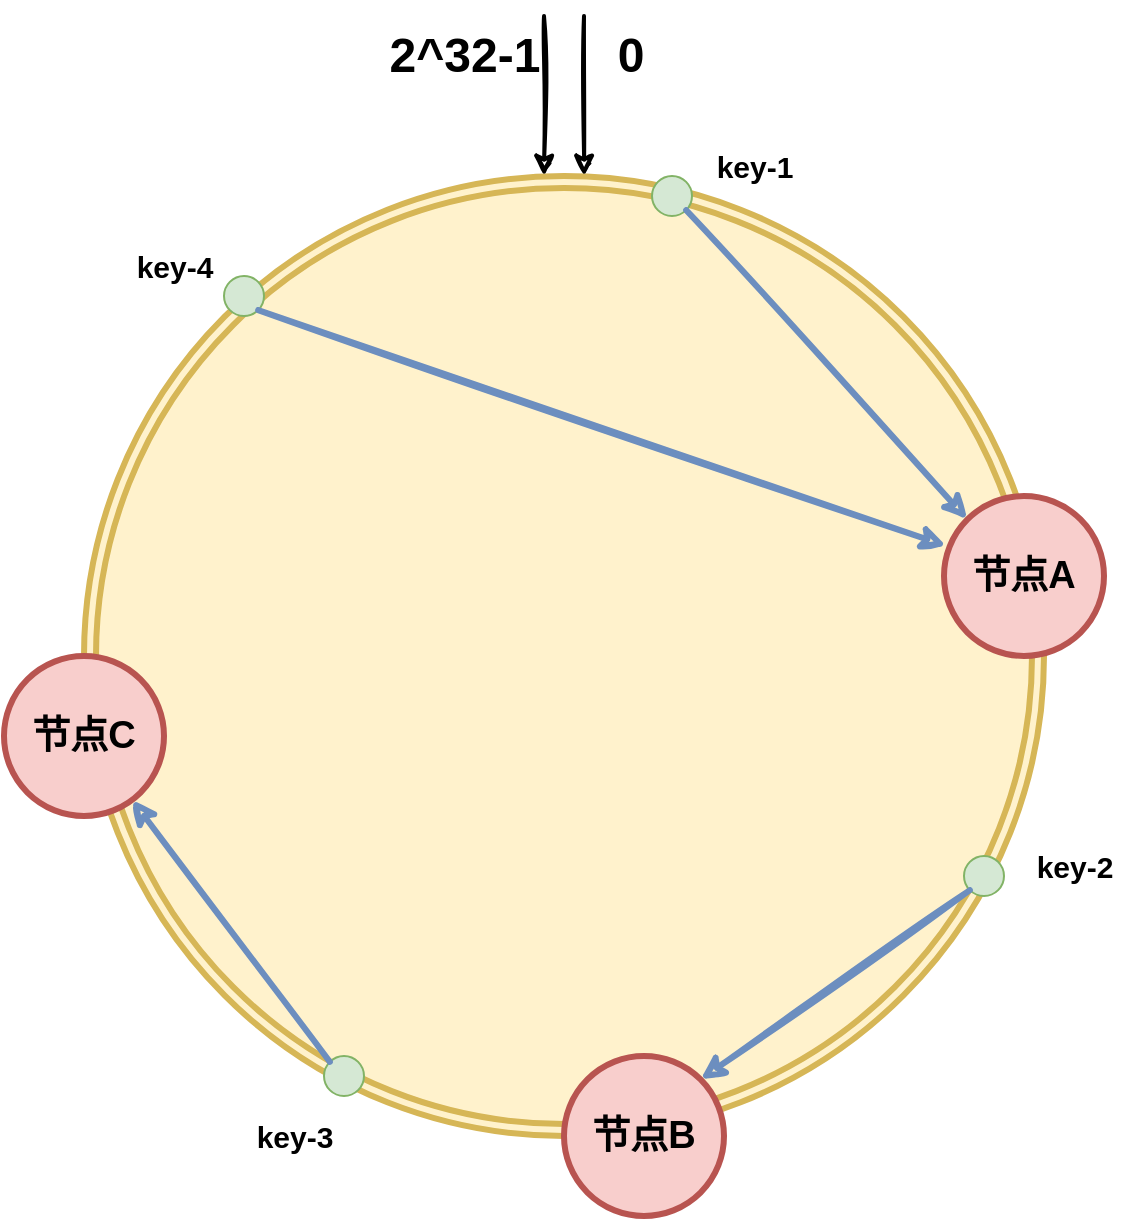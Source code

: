 <mxfile version="20.6.0" type="github">
  <diagram id="p0Xy5N5zpVVpFEQ9Z77o" name="第 1 页">
    <mxGraphModel dx="1720" dy="971" grid="1" gridSize="10" guides="1" tooltips="1" connect="1" arrows="1" fold="1" page="1" pageScale="1" pageWidth="827" pageHeight="1169" math="0" shadow="0">
      <root>
        <mxCell id="0" />
        <mxCell id="1" parent="0" />
        <mxCell id="obxV-kjS7VIb-wBGPzqt-4" value="" style="ellipse;shape=doubleEllipse;whiteSpace=wrap;html=1;aspect=fixed;fillColor=#fff2cc;strokeColor=#d6b656;strokeWidth=3;" vertex="1" parent="1">
          <mxGeometry x="120" y="160" width="480" height="480" as="geometry" />
        </mxCell>
        <mxCell id="obxV-kjS7VIb-wBGPzqt-7" value="节点A" style="ellipse;whiteSpace=wrap;html=1;aspect=fixed;fillColor=#f8cecc;strokeColor=#b85450;strokeWidth=3;fontSize=19;fontStyle=1" vertex="1" parent="1">
          <mxGeometry x="550" y="320" width="80" height="80" as="geometry" />
        </mxCell>
        <mxCell id="obxV-kjS7VIb-wBGPzqt-10" value="" style="ellipse;whiteSpace=wrap;html=1;aspect=fixed;fillColor=#d5e8d4;strokeColor=#82b366;" vertex="1" parent="1">
          <mxGeometry x="404" y="160" width="20" height="20" as="geometry" />
        </mxCell>
        <mxCell id="obxV-kjS7VIb-wBGPzqt-14" value="" style="ellipse;whiteSpace=wrap;html=1;aspect=fixed;fillColor=#d5e8d4;strokeColor=#82b366;" vertex="1" parent="1">
          <mxGeometry x="240" y="600" width="20" height="20" as="geometry" />
        </mxCell>
        <mxCell id="obxV-kjS7VIb-wBGPzqt-15" value="" style="ellipse;whiteSpace=wrap;html=1;aspect=fixed;fillColor=#d5e8d4;strokeColor=#82b366;" vertex="1" parent="1">
          <mxGeometry x="190" y="210" width="20" height="20" as="geometry" />
        </mxCell>
        <mxCell id="obxV-kjS7VIb-wBGPzqt-17" value="" style="endArrow=classic;html=1;rounded=0;entryX=0;entryY=0;entryDx=0;entryDy=0;exitX=1;exitY=1;exitDx=0;exitDy=0;strokeWidth=3;sketch=1;fillColor=#dae8fc;strokeColor=#6c8ebf;" edge="1" parent="1" source="obxV-kjS7VIb-wBGPzqt-10" target="obxV-kjS7VIb-wBGPzqt-7">
          <mxGeometry width="50" height="50" relative="1" as="geometry">
            <mxPoint x="470" y="190" as="sourcePoint" />
            <mxPoint x="550" y="320" as="targetPoint" />
          </mxGeometry>
        </mxCell>
        <mxCell id="obxV-kjS7VIb-wBGPzqt-21" value="节点B" style="ellipse;whiteSpace=wrap;html=1;aspect=fixed;fillColor=#f8cecc;strokeColor=#b85450;strokeWidth=3;fontSize=19;fontStyle=1" vertex="1" parent="1">
          <mxGeometry x="360" y="600" width="80" height="80" as="geometry" />
        </mxCell>
        <mxCell id="obxV-kjS7VIb-wBGPzqt-22" value="" style="ellipse;whiteSpace=wrap;html=1;aspect=fixed;fillColor=#d5e8d4;strokeColor=#82b366;" vertex="1" parent="1">
          <mxGeometry x="560" y="500" width="20" height="20" as="geometry" />
        </mxCell>
        <mxCell id="obxV-kjS7VIb-wBGPzqt-23" value="" style="endArrow=classic;html=1;rounded=0;exitX=0;exitY=1;exitDx=0;exitDy=0;entryX=1;entryY=0;entryDx=0;entryDy=0;strokeWidth=3;sketch=1;fillColor=#dae8fc;strokeColor=#6c8ebf;" edge="1" parent="1" source="obxV-kjS7VIb-wBGPzqt-22" target="obxV-kjS7VIb-wBGPzqt-21">
          <mxGeometry width="50" height="50" relative="1" as="geometry">
            <mxPoint x="620" y="480" as="sourcePoint" />
            <mxPoint x="670" y="430" as="targetPoint" />
          </mxGeometry>
        </mxCell>
        <mxCell id="obxV-kjS7VIb-wBGPzqt-25" value="节点C" style="ellipse;whiteSpace=wrap;html=1;aspect=fixed;fillColor=#f8cecc;strokeColor=#b85450;strokeWidth=3;fontStyle=1;fontSize=19;" vertex="1" parent="1">
          <mxGeometry x="80" y="400" width="80" height="80" as="geometry" />
        </mxCell>
        <mxCell id="obxV-kjS7VIb-wBGPzqt-32" value="" style="endArrow=classic;html=1;rounded=0;exitX=0;exitY=0;exitDx=0;exitDy=0;strokeWidth=3;sketch=1;fillColor=#dae8fc;strokeColor=#6c8ebf;" edge="1" parent="1" source="obxV-kjS7VIb-wBGPzqt-14" target="obxV-kjS7VIb-wBGPzqt-25">
          <mxGeometry width="50" height="50" relative="1" as="geometry">
            <mxPoint x="20" y="540" as="sourcePoint" />
            <mxPoint x="70" y="490" as="targetPoint" />
          </mxGeometry>
        </mxCell>
        <mxCell id="obxV-kjS7VIb-wBGPzqt-34" value="" style="endArrow=classic;html=1;rounded=0;exitX=1;exitY=1;exitDx=0;exitDy=0;entryX=0.014;entryY=0.312;entryDx=0;entryDy=0;entryPerimeter=0;sketch=1;strokeWidth=3;fillColor=#dae8fc;strokeColor=#6c8ebf;" edge="1" parent="1" source="obxV-kjS7VIb-wBGPzqt-15" target="obxV-kjS7VIb-wBGPzqt-7">
          <mxGeometry width="50" height="50" relative="1" as="geometry">
            <mxPoint x="90" y="230" as="sourcePoint" />
            <mxPoint x="140" y="180" as="targetPoint" />
          </mxGeometry>
        </mxCell>
        <mxCell id="obxV-kjS7VIb-wBGPzqt-35" value="" style="endArrow=classic;html=1;rounded=0;entryX=0.521;entryY=0;entryDx=0;entryDy=0;entryPerimeter=0;sketch=1;strokeWidth=2;" edge="1" parent="1" target="obxV-kjS7VIb-wBGPzqt-4">
          <mxGeometry width="50" height="50" relative="1" as="geometry">
            <mxPoint x="370" y="80" as="sourcePoint" />
            <mxPoint x="110" y="100" as="targetPoint" />
          </mxGeometry>
        </mxCell>
        <mxCell id="obxV-kjS7VIb-wBGPzqt-36" value="" style="endArrow=classic;html=1;rounded=0;entryX=0.521;entryY=0;entryDx=0;entryDy=0;entryPerimeter=0;sketch=1;strokeWidth=2;" edge="1" parent="1">
          <mxGeometry width="50" height="50" relative="1" as="geometry">
            <mxPoint x="350" y="80" as="sourcePoint" />
            <mxPoint x="350.08" y="160" as="targetPoint" />
          </mxGeometry>
        </mxCell>
        <mxCell id="obxV-kjS7VIb-wBGPzqt-37" value="0" style="text;strokeColor=none;fillColor=none;html=1;fontSize=24;fontStyle=1;verticalAlign=middle;align=center;sketch=0;" vertex="1" parent="1">
          <mxGeometry x="373" y="80" width="40" height="40" as="geometry" />
        </mxCell>
        <mxCell id="obxV-kjS7VIb-wBGPzqt-38" value="2^32-1" style="text;strokeColor=none;fillColor=none;html=1;fontSize=24;fontStyle=1;verticalAlign=middle;align=center;sketch=0;" vertex="1" parent="1">
          <mxGeometry x="290" y="80" width="40" height="40" as="geometry" />
        </mxCell>
        <mxCell id="obxV-kjS7VIb-wBGPzqt-41" value="key-4" style="text;strokeColor=none;fillColor=none;html=1;fontSize=15;fontStyle=1;verticalAlign=middle;align=center;sketch=0;strokeWidth=3;" vertex="1" parent="1">
          <mxGeometry x="140" y="190" width="50" height="30" as="geometry" />
        </mxCell>
        <mxCell id="obxV-kjS7VIb-wBGPzqt-42" value="key-1" style="text;strokeColor=none;fillColor=none;html=1;fontSize=15;fontStyle=1;verticalAlign=middle;align=center;sketch=0;strokeWidth=3;" vertex="1" parent="1">
          <mxGeometry x="430" y="140" width="50" height="30" as="geometry" />
        </mxCell>
        <mxCell id="obxV-kjS7VIb-wBGPzqt-43" value="key-2" style="text;strokeColor=none;fillColor=none;html=1;fontSize=15;fontStyle=1;verticalAlign=middle;align=center;sketch=0;strokeWidth=3;" vertex="1" parent="1">
          <mxGeometry x="590" y="490" width="50" height="30" as="geometry" />
        </mxCell>
        <mxCell id="obxV-kjS7VIb-wBGPzqt-44" value="key-3" style="text;strokeColor=none;fillColor=none;html=1;fontSize=15;fontStyle=1;verticalAlign=middle;align=center;sketch=0;strokeWidth=3;" vertex="1" parent="1">
          <mxGeometry x="200" y="625" width="50" height="30" as="geometry" />
        </mxCell>
      </root>
    </mxGraphModel>
  </diagram>
</mxfile>

